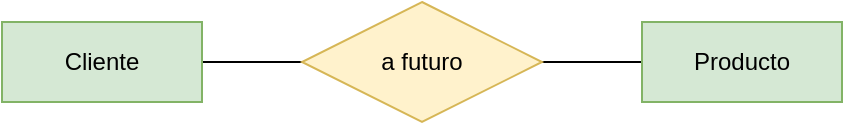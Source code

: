 <mxfile version="22.0.8" type="github">
  <diagram name="Página-1" id="U4m50CLKxvF5wlJyP4sZ">
    <mxGraphModel dx="1434" dy="795" grid="1" gridSize="10" guides="1" tooltips="1" connect="1" arrows="1" fold="1" page="1" pageScale="1" pageWidth="827" pageHeight="1169" math="0" shadow="0">
      <root>
        <mxCell id="0" />
        <mxCell id="1" parent="0" />
        <mxCell id="86glMdXCNUQoHMZyvkVU-4" style="edgeStyle=orthogonalEdgeStyle;rounded=0;orthogonalLoop=1;jettySize=auto;html=1;exitX=1;exitY=0.5;exitDx=0;exitDy=0;entryX=0;entryY=0.5;entryDx=0;entryDy=0;endArrow=none;endFill=0;" edge="1" parent="1" source="86glMdXCNUQoHMZyvkVU-1" target="86glMdXCNUQoHMZyvkVU-2">
          <mxGeometry relative="1" as="geometry" />
        </mxCell>
        <mxCell id="86glMdXCNUQoHMZyvkVU-1" value="Cliente" style="whiteSpace=wrap;html=1;align=center;fillColor=#d5e8d4;strokeColor=#82b366;" vertex="1" parent="1">
          <mxGeometry x="90" y="120" width="100" height="40" as="geometry" />
        </mxCell>
        <mxCell id="86glMdXCNUQoHMZyvkVU-5" style="edgeStyle=orthogonalEdgeStyle;rounded=0;orthogonalLoop=1;jettySize=auto;html=1;exitX=1;exitY=0.5;exitDx=0;exitDy=0;entryX=0;entryY=0.5;entryDx=0;entryDy=0;endArrow=none;endFill=0;" edge="1" parent="1" source="86glMdXCNUQoHMZyvkVU-2" target="86glMdXCNUQoHMZyvkVU-3">
          <mxGeometry relative="1" as="geometry" />
        </mxCell>
        <mxCell id="86glMdXCNUQoHMZyvkVU-2" value="a futuro" style="shape=rhombus;perimeter=rhombusPerimeter;whiteSpace=wrap;html=1;align=center;fillColor=#fff2cc;strokeColor=#d6b656;" vertex="1" parent="1">
          <mxGeometry x="240" y="110" width="120" height="60" as="geometry" />
        </mxCell>
        <mxCell id="86glMdXCNUQoHMZyvkVU-3" value="Producto" style="whiteSpace=wrap;html=1;align=center;fillColor=#d5e8d4;strokeColor=#82b366;" vertex="1" parent="1">
          <mxGeometry x="410" y="120" width="100" height="40" as="geometry" />
        </mxCell>
      </root>
    </mxGraphModel>
  </diagram>
</mxfile>
